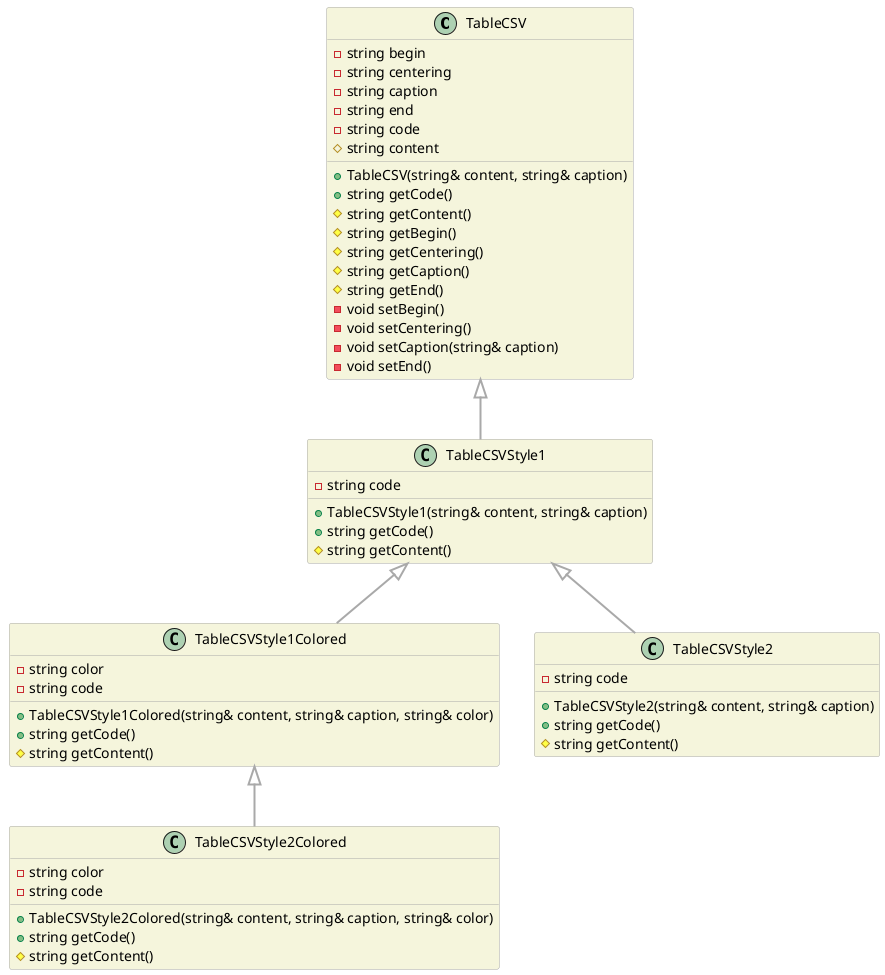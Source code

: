 @startuml

skinparam class {
    BackgroundColor Beige
    BorderColor DarkGray
    ArrowColor DarkGray
}

class TableCSV {
    + TableCSV(string& content, string& caption)
    + string getCode()
    # string getContent()
    # string getBegin()
    # string getCentering()
    # string getCaption()
    # string getEnd()
    - void setBegin()
    - void setCentering()
    - void setCaption(string& caption)
    - void setEnd()
    - string begin
    - string centering
    - string caption
    - string end
    - string code
    # string content
}

class TableCSVStyle1 {
    + TableCSVStyle1(string& content, string& caption)
    + string getCode()
    # string getContent()
    - string code
}

class TableCSVStyle1Colored {
    + TableCSVStyle1Colored(string& content, string& caption, string& color)
    + string getCode()
    # string getContent()
    - string color
    - string code
}

class TableCSVStyle2 {
    + TableCSVStyle2(string& content, string& caption)
    + string getCode()
    # string getContent()
    - string code
}

class TableCSVStyle2Colored {
    + TableCSVStyle2Colored(string& content, string& caption, string& color)
    + string getCode()
    # string getContent()
    - string color
    - string code
}

TableCSV <|-[bold]- TableCSVStyle1
TableCSVStyle1 <|-[bold]- TableCSVStyle1Colored
TableCSVStyle1 <|-[bold]- TableCSVStyle2
TableCSVStyle1Colored <|-[bold]- TableCSVStyle2Colored

@enduml